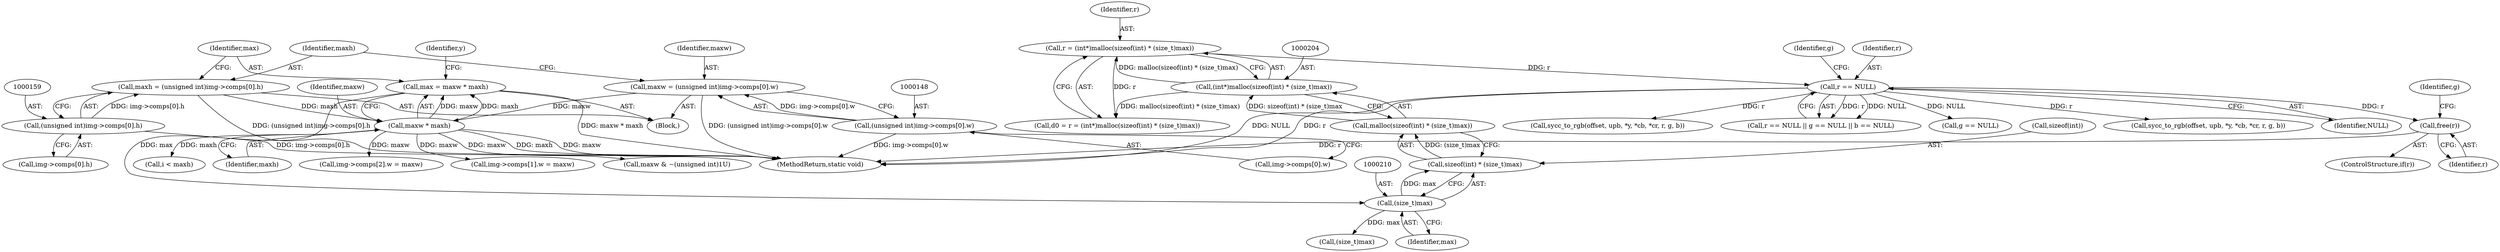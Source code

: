 digraph "0_openjpeg_15f081c89650dccee4aa4ae66f614c3fdb268767_1@pointer" {
"1000501" [label="(Call,free(r))"];
"1000240" [label="(Call,r == NULL)"];
"1000201" [label="(Call,r = (int*)malloc(sizeof(int) * (size_t)max))"];
"1000203" [label="(Call,(int*)malloc(sizeof(int) * (size_t)max))"];
"1000205" [label="(Call,malloc(sizeof(int) * (size_t)max))"];
"1000206" [label="(Call,sizeof(int) * (size_t)max)"];
"1000209" [label="(Call,(size_t)max)"];
"1000167" [label="(Call,max = maxw * maxh)"];
"1000169" [label="(Call,maxw * maxh)"];
"1000145" [label="(Call,maxw = (unsigned int)img->comps[0].w)"];
"1000147" [label="(Call,(unsigned int)img->comps[0].w)"];
"1000156" [label="(Call,maxh = (unsigned int)img->comps[0].h)"];
"1000158" [label="(Call,(unsigned int)img->comps[0].h)"];
"1000267" [label="(Call,maxw & ~(unsigned int)1U)"];
"1000499" [label="(ControlStructure,if(r))"];
"1000167" [label="(Call,max = maxw * maxh)"];
"1000170" [label="(Identifier,maxw)"];
"1000203" [label="(Call,(int*)malloc(sizeof(int) * (size_t)max))"];
"1000255" [label="(Call,i < maxh)"];
"1000147" [label="(Call,(unsigned int)img->comps[0].w)"];
"1000504" [label="(Identifier,g)"];
"1000103" [label="(Block,)"];
"1000171" [label="(Identifier,maxh)"];
"1000145" [label="(Call,maxw = (unsigned int)img->comps[0].w)"];
"1000240" [label="(Call,r == NULL)"];
"1000169" [label="(Call,maxw * maxh)"];
"1000202" [label="(Identifier,r)"];
"1000419" [label="(Call,img->comps[2].w = maxw)"];
"1000326" [label="(Call,sycc_to_rgb(offset, upb, *y, *cb, *cr, r, g, b))"];
"1000168" [label="(Identifier,max)"];
"1000146" [label="(Identifier,maxw)"];
"1000511" [label="(MethodReturn,static void)"];
"1000501" [label="(Call,free(r))"];
"1000201" [label="(Call,r = (int*)malloc(sizeof(int) * (size_t)max))"];
"1000156" [label="(Call,maxh = (unsigned int)img->comps[0].h)"];
"1000242" [label="(Identifier,NULL)"];
"1000149" [label="(Call,img->comps[0].w)"];
"1000160" [label="(Call,img->comps[0].h)"];
"1000222" [label="(Call,(size_t)max)"];
"1000199" [label="(Call,d0 = r = (int*)malloc(sizeof(int) * (size_t)max))"];
"1000245" [label="(Identifier,g)"];
"1000173" [label="(Identifier,y)"];
"1000158" [label="(Call,(unsigned int)img->comps[0].h)"];
"1000502" [label="(Identifier,r)"];
"1000277" [label="(Call,sycc_to_rgb(offset, upb, *y, *cb, *cr, r, g, b))"];
"1000241" [label="(Identifier,r)"];
"1000209" [label="(Call,(size_t)max)"];
"1000207" [label="(Call,sizeof(int))"];
"1000157" [label="(Identifier,maxh)"];
"1000239" [label="(Call,r == NULL || g == NULL || b == NULL)"];
"1000206" [label="(Call,sizeof(int) * (size_t)max)"];
"1000205" [label="(Call,malloc(sizeof(int) * (size_t)max))"];
"1000211" [label="(Identifier,max)"];
"1000401" [label="(Call,img->comps[1].w = maxw)"];
"1000244" [label="(Call,g == NULL)"];
"1000501" -> "1000499"  [label="AST: "];
"1000501" -> "1000502"  [label="CFG: "];
"1000502" -> "1000501"  [label="AST: "];
"1000504" -> "1000501"  [label="CFG: "];
"1000501" -> "1000511"  [label="DDG: r"];
"1000240" -> "1000501"  [label="DDG: r"];
"1000240" -> "1000239"  [label="AST: "];
"1000240" -> "1000242"  [label="CFG: "];
"1000241" -> "1000240"  [label="AST: "];
"1000242" -> "1000240"  [label="AST: "];
"1000245" -> "1000240"  [label="CFG: "];
"1000239" -> "1000240"  [label="CFG: "];
"1000240" -> "1000511"  [label="DDG: NULL"];
"1000240" -> "1000511"  [label="DDG: r"];
"1000240" -> "1000239"  [label="DDG: r"];
"1000240" -> "1000239"  [label="DDG: NULL"];
"1000201" -> "1000240"  [label="DDG: r"];
"1000240" -> "1000244"  [label="DDG: NULL"];
"1000240" -> "1000277"  [label="DDG: r"];
"1000240" -> "1000326"  [label="DDG: r"];
"1000201" -> "1000199"  [label="AST: "];
"1000201" -> "1000203"  [label="CFG: "];
"1000202" -> "1000201"  [label="AST: "];
"1000203" -> "1000201"  [label="AST: "];
"1000199" -> "1000201"  [label="CFG: "];
"1000201" -> "1000199"  [label="DDG: r"];
"1000203" -> "1000201"  [label="DDG: malloc(sizeof(int) * (size_t)max)"];
"1000203" -> "1000205"  [label="CFG: "];
"1000204" -> "1000203"  [label="AST: "];
"1000205" -> "1000203"  [label="AST: "];
"1000203" -> "1000199"  [label="DDG: malloc(sizeof(int) * (size_t)max)"];
"1000205" -> "1000203"  [label="DDG: sizeof(int) * (size_t)max"];
"1000205" -> "1000206"  [label="CFG: "];
"1000206" -> "1000205"  [label="AST: "];
"1000206" -> "1000205"  [label="DDG: (size_t)max"];
"1000206" -> "1000209"  [label="CFG: "];
"1000207" -> "1000206"  [label="AST: "];
"1000209" -> "1000206"  [label="AST: "];
"1000209" -> "1000206"  [label="DDG: max"];
"1000209" -> "1000211"  [label="CFG: "];
"1000210" -> "1000209"  [label="AST: "];
"1000211" -> "1000209"  [label="AST: "];
"1000167" -> "1000209"  [label="DDG: max"];
"1000209" -> "1000222"  [label="DDG: max"];
"1000167" -> "1000103"  [label="AST: "];
"1000167" -> "1000169"  [label="CFG: "];
"1000168" -> "1000167"  [label="AST: "];
"1000169" -> "1000167"  [label="AST: "];
"1000173" -> "1000167"  [label="CFG: "];
"1000167" -> "1000511"  [label="DDG: maxw * maxh"];
"1000169" -> "1000167"  [label="DDG: maxw"];
"1000169" -> "1000167"  [label="DDG: maxh"];
"1000169" -> "1000171"  [label="CFG: "];
"1000170" -> "1000169"  [label="AST: "];
"1000171" -> "1000169"  [label="AST: "];
"1000169" -> "1000511"  [label="DDG: maxh"];
"1000169" -> "1000511"  [label="DDG: maxw"];
"1000145" -> "1000169"  [label="DDG: maxw"];
"1000156" -> "1000169"  [label="DDG: maxh"];
"1000169" -> "1000255"  [label="DDG: maxh"];
"1000169" -> "1000267"  [label="DDG: maxw"];
"1000169" -> "1000401"  [label="DDG: maxw"];
"1000169" -> "1000419"  [label="DDG: maxw"];
"1000145" -> "1000103"  [label="AST: "];
"1000145" -> "1000147"  [label="CFG: "];
"1000146" -> "1000145"  [label="AST: "];
"1000147" -> "1000145"  [label="AST: "];
"1000157" -> "1000145"  [label="CFG: "];
"1000145" -> "1000511"  [label="DDG: (unsigned int)img->comps[0].w"];
"1000147" -> "1000145"  [label="DDG: img->comps[0].w"];
"1000147" -> "1000149"  [label="CFG: "];
"1000148" -> "1000147"  [label="AST: "];
"1000149" -> "1000147"  [label="AST: "];
"1000147" -> "1000511"  [label="DDG: img->comps[0].w"];
"1000156" -> "1000103"  [label="AST: "];
"1000156" -> "1000158"  [label="CFG: "];
"1000157" -> "1000156"  [label="AST: "];
"1000158" -> "1000156"  [label="AST: "];
"1000168" -> "1000156"  [label="CFG: "];
"1000156" -> "1000511"  [label="DDG: (unsigned int)img->comps[0].h"];
"1000158" -> "1000156"  [label="DDG: img->comps[0].h"];
"1000158" -> "1000160"  [label="CFG: "];
"1000159" -> "1000158"  [label="AST: "];
"1000160" -> "1000158"  [label="AST: "];
"1000158" -> "1000511"  [label="DDG: img->comps[0].h"];
}
